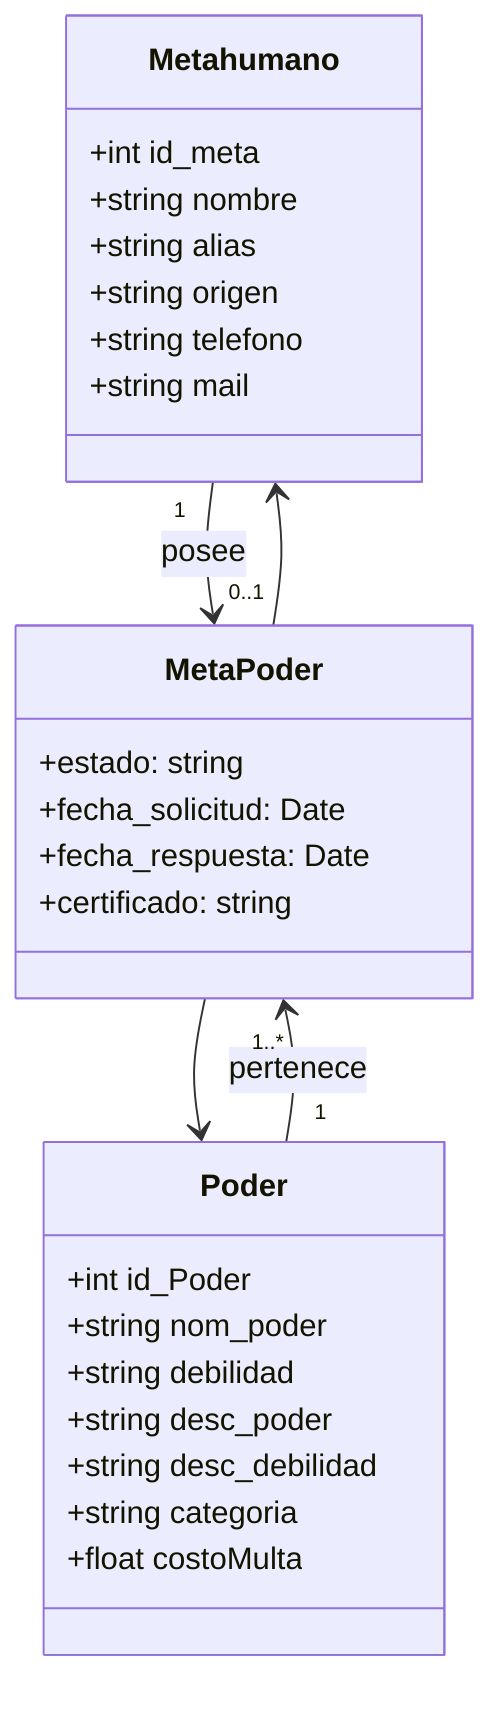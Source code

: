 classDiagram

class Metahumano {
    +int id_meta
    +string nombre
    +string alias
    +string origen
    +string telefono
    +string mail
}

class Poder {
    +int id_Poder
    +string nom_poder
    +string debilidad
    +string desc_poder
    +string desc_debilidad
    +string categoria
    +float costoMulta
}

class MetaPoder {
    +estado: string
    +fecha_solicitud: Date
    +fecha_respuesta: Date
    +certificado: string
}

Metahumano "1" --> "0..1" MetaPoder : posee
Poder "1" --> "1..*" MetaPoder : pertenece
MetaPoder --> Metahumano
MetaPoder --> Poder